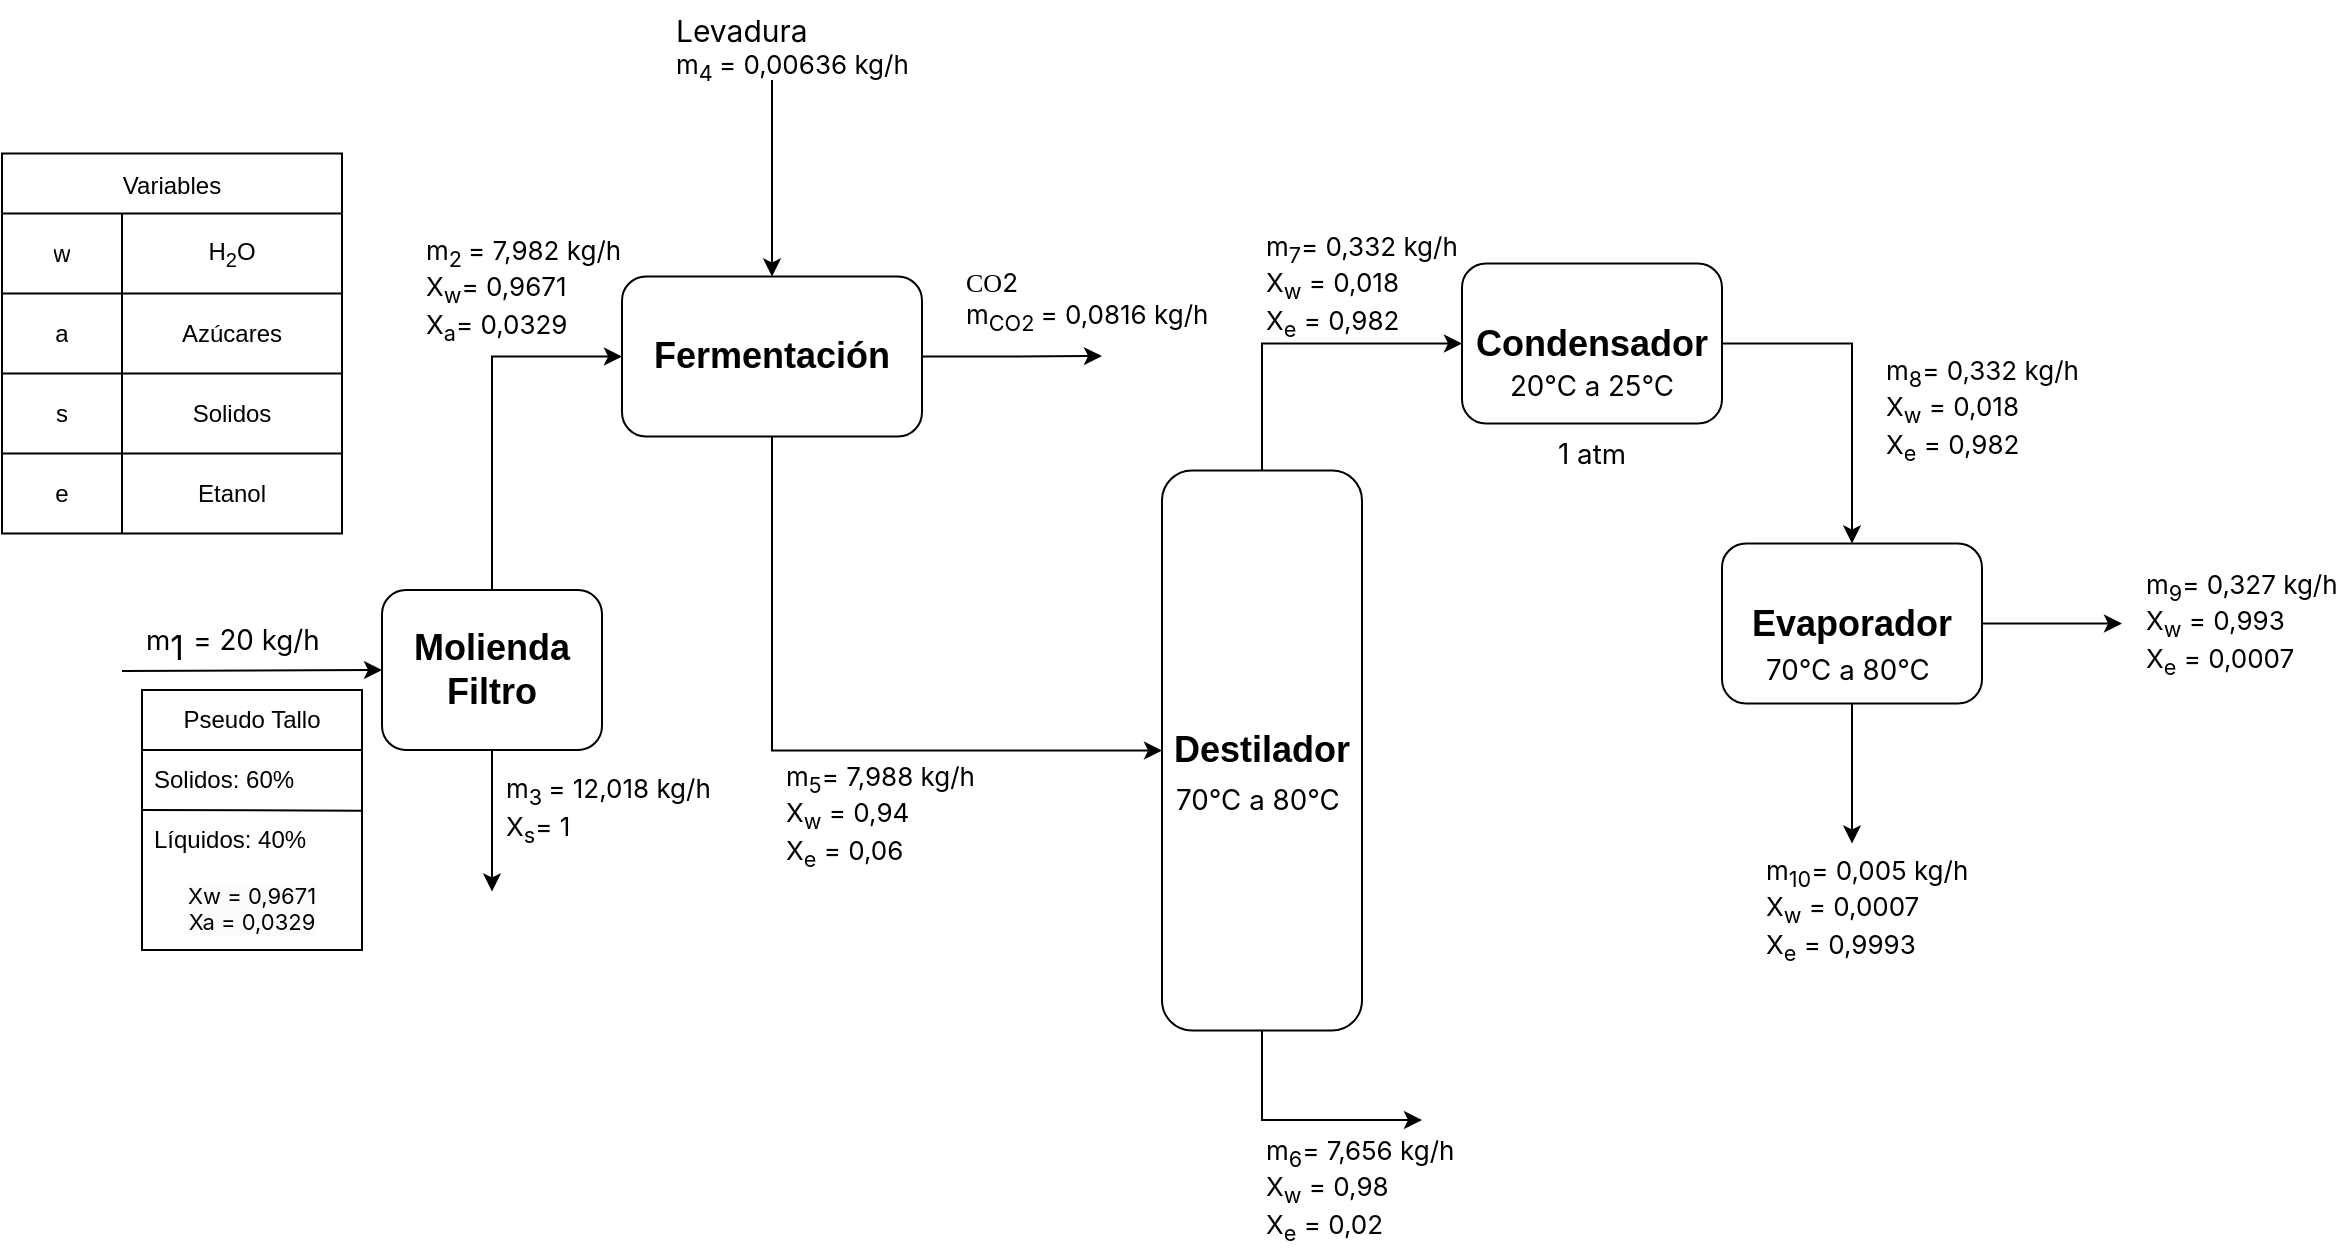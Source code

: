 <mxfile version="22.1.21" type="github">
  <diagram id="C5RBs43oDa-KdzZeNtuy" name="Page-1">
    <mxGraphModel dx="2487" dy="659" grid="1" gridSize="10" guides="1" tooltips="1" connect="1" arrows="1" fold="1" page="1" pageScale="1" pageWidth="1169" pageHeight="827" background="none" math="0" shadow="0">
      <root>
        <mxCell id="WIyWlLk6GJQsqaUBKTNV-0" />
        <mxCell id="WIyWlLk6GJQsqaUBKTNV-1" parent="WIyWlLk6GJQsqaUBKTNV-0" />
        <mxCell id="kc2aSsI8_Fk6eoUfhXqJ-1" value="&lt;h2&gt;Molienda Filtro&lt;/h2&gt;" style="rounded=1;whiteSpace=wrap;html=1;" parent="WIyWlLk6GJQsqaUBKTNV-1" vertex="1">
          <mxGeometry x="-450" y="785" width="110" height="80" as="geometry" />
        </mxCell>
        <mxCell id="kc2aSsI8_Fk6eoUfhXqJ-5" value="" style="endArrow=classic;html=1;rounded=1;entryX=0;entryY=0.5;entryDx=0;entryDy=0;" parent="WIyWlLk6GJQsqaUBKTNV-1" target="kc2aSsI8_Fk6eoUfhXqJ-1" edge="1">
          <mxGeometry width="50" height="50" relative="1" as="geometry">
            <mxPoint x="-580" y="825.5" as="sourcePoint" />
            <mxPoint x="-430" y="815" as="targetPoint" />
          </mxGeometry>
        </mxCell>
        <mxCell id="kc2aSsI8_Fk6eoUfhXqJ-6" value="&lt;div style=&quot;&quot;&gt;&lt;font data-font-src=&quot;https://fonts.googleapis.com/css?family=Inter&quot; face=&quot;Inter&quot;&gt;&lt;span style=&quot;font-size: 13.889px; background-color: initial;&quot;&gt;m&lt;/span&gt;&lt;sub style=&quot;background-color: initial;&quot;&gt;1&amp;nbsp;&lt;/sub&gt;&lt;span style=&quot;font-size: 13.889px; background-color: initial;&quot;&gt;= 20 kg/h&lt;/span&gt;&lt;/font&gt;&lt;/div&gt;" style="text;html=1;strokeColor=none;fillColor=none;align=left;verticalAlign=middle;whiteSpace=wrap;rounded=1;fontSize=20;fontFamily=Architects Daughter;" parent="WIyWlLk6GJQsqaUBKTNV-1" vertex="1">
          <mxGeometry x="-570" y="790" width="120" height="37" as="geometry" />
        </mxCell>
        <mxCell id="xLHj4A0R8umowQJ4PUIH-7" value="" style="edgeStyle=orthogonalEdgeStyle;rounded=0;orthogonalLoop=1;jettySize=auto;html=1;entryX=0;entryY=0.5;entryDx=0;entryDy=0;exitX=0.5;exitY=1;exitDx=0;exitDy=0;" parent="WIyWlLk6GJQsqaUBKTNV-1" source="ZBG1v9317UTrwhxWU_h0-0" target="xLHj4A0R8umowQJ4PUIH-6" edge="1">
          <mxGeometry relative="1" as="geometry" />
        </mxCell>
        <mxCell id="Yr2vvUQekMgVBUfGt3Eg-1" style="edgeStyle=orthogonalEdgeStyle;rounded=0;orthogonalLoop=1;jettySize=auto;html=1;" edge="1" parent="WIyWlLk6GJQsqaUBKTNV-1" source="ZBG1v9317UTrwhxWU_h0-0">
          <mxGeometry relative="1" as="geometry">
            <mxPoint x="-90" y="668" as="targetPoint" />
          </mxGeometry>
        </mxCell>
        <mxCell id="ZBG1v9317UTrwhxWU_h0-0" value="&lt;h2&gt;Fermentación&lt;/h2&gt;" style="whiteSpace=wrap;html=1;rounded=1;" parent="WIyWlLk6GJQsqaUBKTNV-1" vertex="1">
          <mxGeometry x="-330" y="628.25" width="150" height="80" as="geometry" />
        </mxCell>
        <mxCell id="xLHj4A0R8umowQJ4PUIH-0" value="" style="edgeStyle=orthogonalEdgeStyle;rounded=0;orthogonalLoop=1;jettySize=auto;html=1;entryX=0;entryY=0.5;entryDx=0;entryDy=0;exitX=0.5;exitY=0;exitDx=0;exitDy=0;" parent="WIyWlLk6GJQsqaUBKTNV-1" source="kc2aSsI8_Fk6eoUfhXqJ-1" target="ZBG1v9317UTrwhxWU_h0-0" edge="1">
          <mxGeometry relative="1" as="geometry">
            <mxPoint x="-310" y="825" as="sourcePoint" />
            <mxPoint x="-235" y="825.765" as="targetPoint" />
          </mxGeometry>
        </mxCell>
        <mxCell id="xLHj4A0R8umowQJ4PUIH-9" value="" style="edgeStyle=orthogonalEdgeStyle;rounded=0;orthogonalLoop=1;jettySize=auto;html=1;exitX=0.5;exitY=0;exitDx=0;exitDy=0;entryX=0;entryY=0.5;entryDx=0;entryDy=0;" parent="WIyWlLk6GJQsqaUBKTNV-1" source="xLHj4A0R8umowQJ4PUIH-6" target="xLHj4A0R8umowQJ4PUIH-8" edge="1">
          <mxGeometry relative="1" as="geometry" />
        </mxCell>
        <mxCell id="xLHj4A0R8umowQJ4PUIH-6" value="&lt;h2&gt;Destilador&lt;/h2&gt;" style="whiteSpace=wrap;html=1;rounded=1;" parent="WIyWlLk6GJQsqaUBKTNV-1" vertex="1">
          <mxGeometry x="-60" y="725.25" width="100" height="280" as="geometry" />
        </mxCell>
        <mxCell id="xLHj4A0R8umowQJ4PUIH-15" value="" style="edgeStyle=orthogonalEdgeStyle;rounded=0;orthogonalLoop=1;jettySize=auto;html=1;exitX=1;exitY=0.5;exitDx=0;exitDy=0;entryX=0.5;entryY=0;entryDx=0;entryDy=0;" parent="WIyWlLk6GJQsqaUBKTNV-1" source="xLHj4A0R8umowQJ4PUIH-8" target="xLHj4A0R8umowQJ4PUIH-14" edge="1">
          <mxGeometry relative="1" as="geometry" />
        </mxCell>
        <mxCell id="xLHj4A0R8umowQJ4PUIH-8" value="&lt;h2&gt;Condensador&lt;/h2&gt;" style="whiteSpace=wrap;html=1;rounded=1;" parent="WIyWlLk6GJQsqaUBKTNV-1" vertex="1">
          <mxGeometry x="90" y="621.75" width="130" height="80" as="geometry" />
        </mxCell>
        <mxCell id="xLHj4A0R8umowQJ4PUIH-13" value="" style="endArrow=classic;html=1;rounded=0;exitX=0.5;exitY=1;exitDx=0;exitDy=0;" parent="WIyWlLk6GJQsqaUBKTNV-1" source="xLHj4A0R8umowQJ4PUIH-6" edge="1">
          <mxGeometry width="50" height="50" relative="1" as="geometry">
            <mxPoint x="155" y="1020" as="sourcePoint" />
            <mxPoint x="70" y="1050" as="targetPoint" />
            <Array as="points">
              <mxPoint x="-10" y="1050" />
            </Array>
          </mxGeometry>
        </mxCell>
        <mxCell id="xLHj4A0R8umowQJ4PUIH-14" value="&lt;h2&gt;Evaporador&lt;/h2&gt;" style="whiteSpace=wrap;html=1;rounded=1;" parent="WIyWlLk6GJQsqaUBKTNV-1" vertex="1">
          <mxGeometry x="220" y="761.75" width="130" height="80" as="geometry" />
        </mxCell>
        <mxCell id="xLHj4A0R8umowQJ4PUIH-18" value="" style="endArrow=classic;html=1;rounded=0;" parent="WIyWlLk6GJQsqaUBKTNV-1" source="xLHj4A0R8umowQJ4PUIH-14" edge="1">
          <mxGeometry width="50" height="50" relative="1" as="geometry">
            <mxPoint x="360" y="851.75" as="sourcePoint" />
            <mxPoint x="420" y="801.75" as="targetPoint" />
          </mxGeometry>
        </mxCell>
        <mxCell id="xLHj4A0R8umowQJ4PUIH-19" value="" style="endArrow=classic;html=1;rounded=0;" parent="WIyWlLk6GJQsqaUBKTNV-1" source="xLHj4A0R8umowQJ4PUIH-14" edge="1">
          <mxGeometry width="50" height="50" relative="1" as="geometry">
            <mxPoint x="290" y="891.75" as="sourcePoint" />
            <mxPoint x="285" y="911.75" as="targetPoint" />
          </mxGeometry>
        </mxCell>
        <mxCell id="xLHj4A0R8umowQJ4PUIH-20" value="" style="endArrow=classic;html=1;rounded=0;" parent="WIyWlLk6GJQsqaUBKTNV-1" source="kc2aSsI8_Fk6eoUfhXqJ-1" edge="1">
          <mxGeometry width="50" height="50" relative="1" as="geometry">
            <mxPoint x="-395" y="915" as="sourcePoint" />
            <mxPoint x="-395" y="935.711" as="targetPoint" />
          </mxGeometry>
        </mxCell>
        <mxCell id="xLHj4A0R8umowQJ4PUIH-21" value="&lt;div style=&quot;&quot;&gt;&lt;span style=&quot;font-size: 13.889px; font-family: Inter; background-color: initial;&quot;&gt;70°C a 80°C&lt;/span&gt;&lt;br&gt;&lt;/div&gt;" style="text;html=1;strokeColor=none;fillColor=none;align=left;verticalAlign=middle;whiteSpace=wrap;rounded=1;fontSize=20;fontFamily=Architects Daughter;" parent="WIyWlLk6GJQsqaUBKTNV-1" vertex="1">
          <mxGeometry x="-55" y="873" width="90" height="28.75" as="geometry" />
        </mxCell>
        <mxCell id="xLHj4A0R8umowQJ4PUIH-22" value="&lt;div style=&quot;&quot;&gt;&lt;font face=&quot;Inter&quot;&gt;&lt;span style=&quot;font-size: 13.889px;&quot;&gt;20°C a 25°C&lt;/span&gt;&lt;/font&gt;&lt;/div&gt;" style="text;html=1;strokeColor=none;fillColor=none;align=center;verticalAlign=middle;whiteSpace=wrap;rounded=1;fontSize=20;fontFamily=Architects Daughter;" parent="WIyWlLk6GJQsqaUBKTNV-1" vertex="1">
          <mxGeometry x="110" y="658.25" width="90" height="43.5" as="geometry" />
        </mxCell>
        <mxCell id="xLHj4A0R8umowQJ4PUIH-23" value="&lt;div style=&quot;&quot;&gt;&lt;font face=&quot;Inter&quot;&gt;&lt;span style=&quot;font-size: 13.889px;&quot;&gt;70°C a 80°C&lt;/span&gt;&lt;/font&gt;&lt;/div&gt;" style="text;html=1;strokeColor=none;fillColor=none;align=left;verticalAlign=middle;whiteSpace=wrap;rounded=1;fontSize=20;fontFamily=Architects Daughter;" parent="WIyWlLk6GJQsqaUBKTNV-1" vertex="1">
          <mxGeometry x="240" y="806.75" width="90" height="30" as="geometry" />
        </mxCell>
        <mxCell id="xLHj4A0R8umowQJ4PUIH-24" value="&lt;div style=&quot;&quot;&gt;&lt;font face=&quot;Inter&quot;&gt;&lt;span style=&quot;font-size: 13.889px;&quot;&gt;1 atm&lt;/span&gt;&lt;/font&gt;&lt;/div&gt;" style="text;html=1;strokeColor=none;fillColor=none;align=center;verticalAlign=middle;whiteSpace=wrap;rounded=1;fontSize=20;fontFamily=Architects Daughter;" parent="WIyWlLk6GJQsqaUBKTNV-1" vertex="1">
          <mxGeometry x="110" y="701.75" width="90" height="23.5" as="geometry" />
        </mxCell>
        <mxCell id="iKVPHCvHV1Rb0YSK3V7D-0" value="&lt;div style=&quot;font-size: 13px;&quot;&gt;&lt;font style=&quot;font-size: 13px;&quot; data-font-src=&quot;https://fonts.googleapis.com/css?family=Inter&quot; face=&quot;Inter&quot;&gt;&lt;span style=&quot;background-color: initial;&quot;&gt;m&lt;sub style=&quot;&quot;&gt;3&lt;/sub&gt;&lt;/span&gt;&lt;sub style=&quot;background-color: initial;&quot;&gt;&amp;nbsp;&lt;/sub&gt;&lt;span style=&quot;background-color: initial;&quot;&gt;= 12,018 kg/h&lt;/span&gt;&lt;/font&gt;&lt;/div&gt;&lt;div style=&quot;font-size: 13px;&quot;&gt;&lt;font style=&quot;font-size: 13px;&quot; face=&quot;Inter&quot;&gt;X&lt;sub style=&quot;&quot;&gt;s&lt;/sub&gt;= 1&lt;/font&gt;&lt;/div&gt;" style="text;html=1;strokeColor=none;fillColor=none;align=left;verticalAlign=middle;whiteSpace=wrap;rounded=1;fontSize=20;fontFamily=Architects Daughter;" parent="WIyWlLk6GJQsqaUBKTNV-1" vertex="1">
          <mxGeometry x="-390" y="870" width="110" height="50" as="geometry" />
        </mxCell>
        <mxCell id="iKVPHCvHV1Rb0YSK3V7D-1" value="&lt;div style=&quot;font-size: 13px;&quot;&gt;&lt;font style=&quot;font-size: 13px;&quot; data-font-src=&quot;https://fonts.googleapis.com/css?family=Inter&quot; face=&quot;Inter&quot;&gt;&lt;span style=&quot;background-color: initial;&quot;&gt;m&lt;sub style=&quot;&quot;&gt;2&lt;/sub&gt;&lt;/span&gt;&lt;sub style=&quot;background-color: initial;&quot;&gt;&amp;nbsp;&lt;/sub&gt;&lt;span style=&quot;background-color: initial;&quot;&gt;= 7,982 kg/h&lt;/span&gt;&lt;/font&gt;&lt;/div&gt;&lt;div style=&quot;font-size: 13px;&quot;&gt;&lt;font style=&quot;font-size: 13px;&quot; data-font-src=&quot;https://fonts.googleapis.com/css?family=Inter&quot; face=&quot;Inter&quot;&gt;&lt;div style=&quot;border-color: var(--border-color); font-family: &amp;quot;Architects Daughter&amp;quot;;&quot;&gt;&lt;font style=&quot;border-color: var(--border-color); font-size: 13px;&quot; face=&quot;Inter&quot; data-font-src=&quot;https://fonts.googleapis.com/css?family=Inter&quot;&gt;X&lt;span style=&quot;border-color: var(--border-color); background-color: initial;&quot;&gt;&lt;sub&gt;w&lt;/sub&gt;&lt;/span&gt;&lt;span style=&quot;border-color: var(--border-color); background-color: initial;&quot;&gt;= 0,9671&lt;/span&gt;&lt;/font&gt;&lt;/div&gt;&lt;div style=&quot;border-color: var(--border-color); font-family: &amp;quot;Architects Daughter&amp;quot;;&quot;&gt;&lt;font style=&quot;border-color: var(--border-color); font-size: 13px;&quot; face=&quot;Inter&quot; data-font-src=&quot;https://fonts.googleapis.com/css?family=Inter&quot;&gt;&lt;span style=&quot;border-color: var(--border-color); background-color: initial;&quot;&gt;X&lt;/span&gt;&lt;span style=&quot;border-color: var(--border-color); background-color: initial;&quot;&gt;&lt;sub&gt;a&lt;/sub&gt;= 0,0329&lt;/span&gt;&lt;/font&gt;&lt;/div&gt;&lt;/font&gt;&lt;/div&gt;" style="text;html=1;strokeColor=none;fillColor=none;align=left;verticalAlign=middle;whiteSpace=wrap;rounded=1;fontSize=20;fontFamily=Architects Daughter;" parent="WIyWlLk6GJQsqaUBKTNV-1" vertex="1">
          <mxGeometry x="-430" y="610" width="110" height="50" as="geometry" />
        </mxCell>
        <mxCell id="iKVPHCvHV1Rb0YSK3V7D-4" value="&lt;div style=&quot;font-size: 13px;&quot;&gt;&lt;font style=&quot;font-size: 13px;&quot; data-font-src=&quot;https://fonts.googleapis.com/css?family=Inter&quot; face=&quot;Inter&quot;&gt;&lt;span style=&quot;background-color: initial;&quot;&gt;m&lt;sub&gt;5&lt;/sub&gt;&lt;/span&gt;&lt;span style=&quot;background-color: initial;&quot;&gt;= 7,988 kg/h&lt;/span&gt;&lt;/font&gt;&lt;/div&gt;&lt;div style=&quot;font-size: 13px;&quot;&gt;&lt;font style=&quot;font-size: 13px;&quot; data-font-src=&quot;https://fonts.googleapis.com/css?family=Inter&quot; face=&quot;Inter&quot;&gt;&lt;span style=&quot;background-color: initial;&quot;&gt;X&lt;sub&gt;w&lt;/sub&gt; = 0,94&lt;/span&gt;&lt;/font&gt;&lt;/div&gt;&lt;div style=&quot;font-size: 13px;&quot;&gt;&lt;font style=&quot;font-size: 13px;&quot; data-font-src=&quot;https://fonts.googleapis.com/css?family=Inter&quot; face=&quot;Inter&quot;&gt;&lt;span style=&quot;background-color: initial;&quot;&gt;X&lt;sub&gt;e&lt;/sub&gt; = 0,06&lt;/span&gt;&lt;/font&gt;&lt;/div&gt;" style="text;html=1;strokeColor=none;fillColor=none;align=left;verticalAlign=middle;whiteSpace=wrap;rounded=1;fontSize=20;fontFamily=Architects Daughter;" parent="WIyWlLk6GJQsqaUBKTNV-1" vertex="1">
          <mxGeometry x="-250" y="873" width="100" height="50" as="geometry" />
        </mxCell>
        <mxCell id="iKVPHCvHV1Rb0YSK3V7D-13" value="" style="endArrow=classic;html=1;rounded=0;entryX=0.5;entryY=0;entryDx=0;entryDy=0;" parent="WIyWlLk6GJQsqaUBKTNV-1" target="ZBG1v9317UTrwhxWU_h0-0" edge="1">
          <mxGeometry width="50" height="50" relative="1" as="geometry">
            <mxPoint x="-255" y="530" as="sourcePoint" />
            <mxPoint x="-240" y="590" as="targetPoint" />
          </mxGeometry>
        </mxCell>
        <mxCell id="iKVPHCvHV1Rb0YSK3V7D-14" value="&lt;div style=&quot;font-size: 13px;&quot;&gt;&lt;font style=&quot;font-size: 15px;&quot; data-font-src=&quot;https://fonts.googleapis.com/css?family=Inter&quot; face=&quot;Inter&quot;&gt;&lt;span style=&quot;background-color: initial;&quot;&gt;Levadura&lt;/span&gt;&lt;/font&gt;&lt;/div&gt;&lt;div style=&quot;font-size: 13px;&quot;&gt;&lt;font style=&quot;font-size: 13px;&quot; data-font-src=&quot;https://fonts.googleapis.com/css?family=Inter&quot; face=&quot;Inter&quot;&gt;&lt;span style=&quot;background-color: initial;&quot;&gt;m&lt;sub&gt;4&lt;/sub&gt;&lt;/span&gt;&lt;sub style=&quot;background-color: initial;&quot;&gt;&amp;nbsp;&lt;/sub&gt;&lt;span style=&quot;background-color: initial;&quot;&gt;= 0,00636 kg/h&lt;/span&gt;&lt;/font&gt;&lt;/div&gt;" style="text;html=1;strokeColor=none;fillColor=none;align=left;verticalAlign=middle;whiteSpace=wrap;rounded=1;fontSize=20;fontFamily=Architects Daughter;" parent="WIyWlLk6GJQsqaUBKTNV-1" vertex="1">
          <mxGeometry x="-305" y="490" width="125" height="50" as="geometry" />
        </mxCell>
        <mxCell id="iKVPHCvHV1Rb0YSK3V7D-15" value="Pseudo Tallo" style="swimlane;fontStyle=0;childLayout=stackLayout;horizontal=1;startSize=30;horizontalStack=0;resizeParent=1;resizeParentMax=0;resizeLast=0;collapsible=1;marginBottom=0;whiteSpace=wrap;html=1;" parent="WIyWlLk6GJQsqaUBKTNV-1" vertex="1">
          <mxGeometry x="-570" y="835" width="110" height="130" as="geometry" />
        </mxCell>
        <mxCell id="iKVPHCvHV1Rb0YSK3V7D-16" value="Solidos: 60%" style="text;strokeColor=none;fillColor=none;align=left;verticalAlign=middle;spacingLeft=4;spacingRight=4;overflow=hidden;points=[[0,0.5],[1,0.5]];portConstraint=eastwest;rotatable=0;whiteSpace=wrap;html=1;" parent="iKVPHCvHV1Rb0YSK3V7D-15" vertex="1">
          <mxGeometry y="30" width="110" height="30" as="geometry" />
        </mxCell>
        <mxCell id="iKVPHCvHV1Rb0YSK3V7D-21" value="" style="endArrow=none;html=1;rounded=0;entryX=1;entryY=1;entryDx=0;entryDy=0;" parent="iKVPHCvHV1Rb0YSK3V7D-15" edge="1">
          <mxGeometry width="50" height="50" relative="1" as="geometry">
            <mxPoint y="60.0" as="sourcePoint" />
            <mxPoint x="110" y="60.35" as="targetPoint" />
          </mxGeometry>
        </mxCell>
        <mxCell id="iKVPHCvHV1Rb0YSK3V7D-17" value="Líquidos: 40%" style="text;strokeColor=none;fillColor=none;align=left;verticalAlign=middle;spacingLeft=4;spacingRight=4;overflow=hidden;points=[[0,0.5],[1,0.5]];portConstraint=eastwest;rotatable=0;whiteSpace=wrap;html=1;" parent="iKVPHCvHV1Rb0YSK3V7D-15" vertex="1">
          <mxGeometry y="60" width="110" height="30" as="geometry" />
        </mxCell>
        <mxCell id="iKVPHCvHV1Rb0YSK3V7D-19" value="&lt;div style=&quot;border-color: var(--border-color); color: rgb(0, 0, 0); font-family: &amp;quot;Architects Daughter&amp;quot;; font-style: normal; font-variant-ligatures: normal; font-variant-caps: normal; font-weight: 400; letter-spacing: normal; orphans: 2; text-indent: 0px; text-transform: none; widows: 2; word-spacing: 0px; -webkit-text-stroke-width: 0px; background-color: rgb(251, 251, 251); text-decoration-thickness: initial; text-decoration-style: initial; text-decoration-color: initial; font-size: 11px;&quot;&gt;&lt;font face=&quot;Inter&quot; data-font-src=&quot;https://fonts.googleapis.com/css?family=Inter&quot; style=&quot;border-color: var(--border-color); font-size: 11px;&quot;&gt;&lt;span style=&quot;border-color: var(--border-color); background-color: initial;&quot;&gt;X&lt;/span&gt;&lt;span style=&quot;border-color: var(--border-color); background-color: initial;&quot;&gt;w&lt;/span&gt;&lt;span style=&quot;border-color: var(--border-color); background-color: initial;&quot;&gt;&lt;span&gt;&amp;nbsp;&lt;/span&gt;= 0,9671&lt;/span&gt;&lt;/font&gt;&lt;/div&gt;&lt;div style=&quot;border-color: var(--border-color); color: rgb(0, 0, 0); font-family: &amp;quot;Architects Daughter&amp;quot;; font-style: normal; font-variant-ligatures: normal; font-variant-caps: normal; font-weight: 400; letter-spacing: normal; orphans: 2; text-indent: 0px; text-transform: none; widows: 2; word-spacing: 0px; -webkit-text-stroke-width: 0px; background-color: rgb(251, 251, 251); text-decoration-thickness: initial; text-decoration-style: initial; text-decoration-color: initial; font-size: 11px;&quot;&gt;&lt;font face=&quot;Inter&quot; data-font-src=&quot;https://fonts.googleapis.com/css?family=Inter&quot; style=&quot;border-color: var(--border-color); font-size: 11px;&quot;&gt;&lt;span style=&quot;border-color: var(--border-color); background-color: initial;&quot;&gt;X&lt;/span&gt;&lt;span style=&quot;border-color: var(--border-color); background-color: initial;&quot;&gt;a&amp;nbsp;= 0,0329&lt;/span&gt;&lt;/font&gt;&lt;/div&gt;" style="text;whiteSpace=wrap;html=1;align=center;" parent="iKVPHCvHV1Rb0YSK3V7D-15" vertex="1">
          <mxGeometry y="90" width="110" height="40" as="geometry" />
        </mxCell>
        <mxCell id="iKVPHCvHV1Rb0YSK3V7D-32" value="&lt;div style=&quot;font-size: 13px;&quot;&gt;&lt;font style=&quot;font-size: 13px;&quot; data-font-src=&quot;https://fonts.googleapis.com/css?family=Inter&quot; face=&quot;Inter&quot;&gt;&lt;span style=&quot;background-color: initial;&quot;&gt;m&lt;sub&gt;7&lt;/sub&gt;&lt;/span&gt;&lt;span style=&quot;background-color: initial;&quot;&gt;= 0,332 kg/h&lt;/span&gt;&lt;/font&gt;&lt;/div&gt;&lt;div style=&quot;font-size: 13px;&quot;&gt;&lt;font style=&quot;font-size: 13px;&quot; data-font-src=&quot;https://fonts.googleapis.com/css?family=Inter&quot; face=&quot;Inter&quot;&gt;&lt;span style=&quot;background-color: initial;&quot;&gt;X&lt;sub&gt;w&lt;/sub&gt; = 0,018&lt;/span&gt;&lt;/font&gt;&lt;/div&gt;&lt;div style=&quot;font-size: 13px;&quot;&gt;&lt;font style=&quot;font-size: 13px;&quot; data-font-src=&quot;https://fonts.googleapis.com/css?family=Inter&quot; face=&quot;Inter&quot;&gt;&lt;span style=&quot;background-color: initial;&quot;&gt;X&lt;sub&gt;e&lt;/sub&gt; = 0,982&lt;/span&gt;&lt;/font&gt;&lt;/div&gt;" style="text;html=1;strokeColor=none;fillColor=none;align=left;verticalAlign=middle;whiteSpace=wrap;rounded=1;fontSize=20;fontFamily=Architects Daughter;" parent="WIyWlLk6GJQsqaUBKTNV-1" vertex="1">
          <mxGeometry x="-10" y="608.25" width="100" height="50" as="geometry" />
        </mxCell>
        <mxCell id="iKVPHCvHV1Rb0YSK3V7D-33" value="&lt;div style=&quot;font-size: 13px;&quot;&gt;&lt;font style=&quot;font-size: 13px;&quot; data-font-src=&quot;https://fonts.googleapis.com/css?family=Inter&quot; face=&quot;Inter&quot;&gt;&lt;span style=&quot;background-color: initial;&quot;&gt;m&lt;sub&gt;6&lt;/sub&gt;&lt;/span&gt;&lt;span style=&quot;background-color: initial;&quot;&gt;= 7,656 kg/h&lt;/span&gt;&lt;/font&gt;&lt;/div&gt;&lt;div style=&quot;font-size: 13px;&quot;&gt;&lt;font style=&quot;font-size: 13px;&quot; data-font-src=&quot;https://fonts.googleapis.com/css?family=Inter&quot; face=&quot;Inter&quot;&gt;&lt;span style=&quot;background-color: initial;&quot;&gt;X&lt;sub&gt;w&lt;/sub&gt; = 0,98&lt;/span&gt;&lt;/font&gt;&lt;/div&gt;&lt;div style=&quot;font-size: 13px;&quot;&gt;&lt;font style=&quot;font-size: 13px;&quot; data-font-src=&quot;https://fonts.googleapis.com/css?family=Inter&quot; face=&quot;Inter&quot;&gt;&lt;span style=&quot;background-color: initial;&quot;&gt;X&lt;sub&gt;e&lt;/sub&gt; = 0,02&lt;/span&gt;&lt;/font&gt;&lt;/div&gt;" style="text;html=1;strokeColor=none;fillColor=none;align=left;verticalAlign=middle;whiteSpace=wrap;rounded=1;fontSize=20;fontFamily=Architects Daughter;" parent="WIyWlLk6GJQsqaUBKTNV-1" vertex="1">
          <mxGeometry x="-10" y="1060" width="100" height="50" as="geometry" />
        </mxCell>
        <mxCell id="iKVPHCvHV1Rb0YSK3V7D-34" value="&lt;div style=&quot;font-size: 13px;&quot;&gt;&lt;font style=&quot;font-size: 13px;&quot; data-font-src=&quot;https://fonts.googleapis.com/css?family=Inter&quot; face=&quot;Inter&quot;&gt;&lt;span style=&quot;background-color: initial;&quot;&gt;m&lt;sub&gt;8&lt;/sub&gt;&lt;/span&gt;&lt;span style=&quot;background-color: initial;&quot;&gt;= 0,332 kg/h&lt;/span&gt;&lt;/font&gt;&lt;/div&gt;&lt;div style=&quot;font-size: 13px;&quot;&gt;&lt;font style=&quot;font-size: 13px;&quot; data-font-src=&quot;https://fonts.googleapis.com/css?family=Inter&quot; face=&quot;Inter&quot;&gt;&lt;span style=&quot;background-color: initial;&quot;&gt;X&lt;sub&gt;w&lt;/sub&gt; = 0,018&lt;/span&gt;&lt;/font&gt;&lt;/div&gt;&lt;div style=&quot;font-size: 13px;&quot;&gt;&lt;font style=&quot;font-size: 13px;&quot; data-font-src=&quot;https://fonts.googleapis.com/css?family=Inter&quot; face=&quot;Inter&quot;&gt;&lt;span style=&quot;background-color: initial;&quot;&gt;X&lt;sub&gt;e&lt;/sub&gt; = 0,982&lt;/span&gt;&lt;/font&gt;&lt;/div&gt;" style="text;html=1;strokeColor=none;fillColor=none;align=left;verticalAlign=middle;whiteSpace=wrap;rounded=1;fontSize=20;fontFamily=Architects Daughter;" parent="WIyWlLk6GJQsqaUBKTNV-1" vertex="1">
          <mxGeometry x="300" y="670" width="100" height="50" as="geometry" />
        </mxCell>
        <mxCell id="iKVPHCvHV1Rb0YSK3V7D-35" value="&lt;div style=&quot;font-size: 13px;&quot;&gt;&lt;font style=&quot;font-size: 13px;&quot; data-font-src=&quot;https://fonts.googleapis.com/css?family=Inter&quot; face=&quot;Inter&quot;&gt;&lt;span style=&quot;background-color: initial;&quot;&gt;m&lt;sub&gt;9&lt;/sub&gt;&lt;/span&gt;&lt;span style=&quot;background-color: initial;&quot;&gt;= 0,327 kg/h&lt;/span&gt;&lt;/font&gt;&lt;/div&gt;&lt;div style=&quot;font-size: 13px;&quot;&gt;&lt;font style=&quot;font-size: 13px;&quot; data-font-src=&quot;https://fonts.googleapis.com/css?family=Inter&quot; face=&quot;Inter&quot;&gt;&lt;span style=&quot;background-color: initial;&quot;&gt;X&lt;sub&gt;w&lt;/sub&gt; = 0,993&lt;/span&gt;&lt;/font&gt;&lt;/div&gt;&lt;div style=&quot;font-size: 13px;&quot;&gt;&lt;font style=&quot;font-size: 13px;&quot; data-font-src=&quot;https://fonts.googleapis.com/css?family=Inter&quot; face=&quot;Inter&quot;&gt;&lt;span style=&quot;background-color: initial;&quot;&gt;X&lt;sub&gt;e&lt;/sub&gt; = 0,0007&lt;/span&gt;&lt;/font&gt;&lt;/div&gt;" style="text;html=1;strokeColor=none;fillColor=none;align=left;verticalAlign=middle;whiteSpace=wrap;rounded=1;fontSize=20;fontFamily=Architects Daughter;" parent="WIyWlLk6GJQsqaUBKTNV-1" vertex="1">
          <mxGeometry x="430" y="777" width="100" height="50" as="geometry" />
        </mxCell>
        <mxCell id="iKVPHCvHV1Rb0YSK3V7D-36" value="&lt;div style=&quot;font-size: 13px;&quot;&gt;&lt;font style=&quot;font-size: 13px;&quot; data-font-src=&quot;https://fonts.googleapis.com/css?family=Inter&quot; face=&quot;Inter&quot;&gt;&lt;span style=&quot;background-color: initial;&quot;&gt;m&lt;sub&gt;10&lt;/sub&gt;&lt;/span&gt;&lt;span style=&quot;background-color: initial;&quot;&gt;= 0,005 kg/h&lt;/span&gt;&lt;/font&gt;&lt;/div&gt;&lt;div style=&quot;font-size: 13px;&quot;&gt;&lt;font style=&quot;font-size: 13px;&quot; data-font-src=&quot;https://fonts.googleapis.com/css?family=Inter&quot; face=&quot;Inter&quot;&gt;&lt;span style=&quot;background-color: initial;&quot;&gt;X&lt;sub&gt;w&lt;/sub&gt; = 0,0007&lt;/span&gt;&lt;/font&gt;&lt;/div&gt;&lt;div style=&quot;font-size: 13px;&quot;&gt;&lt;font style=&quot;font-size: 13px;&quot; data-font-src=&quot;https://fonts.googleapis.com/css?family=Inter&quot; face=&quot;Inter&quot;&gt;&lt;span style=&quot;background-color: initial;&quot;&gt;X&lt;sub&gt;e&lt;/sub&gt; = 0,9993&lt;/span&gt;&lt;/font&gt;&lt;/div&gt;" style="text;html=1;strokeColor=none;fillColor=none;align=left;verticalAlign=middle;whiteSpace=wrap;rounded=1;fontSize=20;fontFamily=Architects Daughter;" parent="WIyWlLk6GJQsqaUBKTNV-1" vertex="1">
          <mxGeometry x="240" y="920" width="110" height="50" as="geometry" />
        </mxCell>
        <mxCell id="iKVPHCvHV1Rb0YSK3V7D-46" value="Variables" style="shape=table;startSize=30;container=1;collapsible=0;childLayout=tableLayout;" parent="WIyWlLk6GJQsqaUBKTNV-1" vertex="1">
          <mxGeometry x="-640" y="566.75" width="170" height="190" as="geometry" />
        </mxCell>
        <mxCell id="iKVPHCvHV1Rb0YSK3V7D-47" value="" style="shape=tableRow;horizontal=0;startSize=0;swimlaneHead=0;swimlaneBody=0;strokeColor=inherit;top=0;left=0;bottom=0;right=0;collapsible=0;dropTarget=0;fillColor=none;points=[[0,0.5],[1,0.5]];portConstraint=eastwest;" parent="iKVPHCvHV1Rb0YSK3V7D-46" vertex="1">
          <mxGeometry y="30" width="170" height="40" as="geometry" />
        </mxCell>
        <mxCell id="iKVPHCvHV1Rb0YSK3V7D-48" value="w" style="shape=partialRectangle;html=1;whiteSpace=wrap;connectable=0;strokeColor=inherit;overflow=hidden;fillColor=none;top=0;left=0;bottom=0;right=0;pointerEvents=1;" parent="iKVPHCvHV1Rb0YSK3V7D-47" vertex="1">
          <mxGeometry width="60" height="40" as="geometry">
            <mxRectangle width="60" height="40" as="alternateBounds" />
          </mxGeometry>
        </mxCell>
        <mxCell id="iKVPHCvHV1Rb0YSK3V7D-49" value="H&lt;sub&gt;2&lt;/sub&gt;O" style="shape=partialRectangle;html=1;whiteSpace=wrap;connectable=0;strokeColor=inherit;overflow=hidden;fillColor=none;top=0;left=0;bottom=0;right=0;pointerEvents=1;" parent="iKVPHCvHV1Rb0YSK3V7D-47" vertex="1">
          <mxGeometry x="60" width="110" height="40" as="geometry">
            <mxRectangle width="110" height="40" as="alternateBounds" />
          </mxGeometry>
        </mxCell>
        <mxCell id="iKVPHCvHV1Rb0YSK3V7D-50" value="" style="shape=tableRow;horizontal=0;startSize=0;swimlaneHead=0;swimlaneBody=0;strokeColor=inherit;top=0;left=0;bottom=0;right=0;collapsible=0;dropTarget=0;fillColor=none;points=[[0,0.5],[1,0.5]];portConstraint=eastwest;" parent="iKVPHCvHV1Rb0YSK3V7D-46" vertex="1">
          <mxGeometry y="70" width="170" height="40" as="geometry" />
        </mxCell>
        <mxCell id="iKVPHCvHV1Rb0YSK3V7D-51" value="a" style="shape=partialRectangle;html=1;whiteSpace=wrap;connectable=0;strokeColor=inherit;overflow=hidden;fillColor=none;top=0;left=0;bottom=0;right=0;pointerEvents=1;" parent="iKVPHCvHV1Rb0YSK3V7D-50" vertex="1">
          <mxGeometry width="60" height="40" as="geometry">
            <mxRectangle width="60" height="40" as="alternateBounds" />
          </mxGeometry>
        </mxCell>
        <mxCell id="iKVPHCvHV1Rb0YSK3V7D-52" value="Azúcares" style="shape=partialRectangle;html=1;whiteSpace=wrap;connectable=0;strokeColor=inherit;overflow=hidden;fillColor=none;top=0;left=0;bottom=0;right=0;pointerEvents=1;" parent="iKVPHCvHV1Rb0YSK3V7D-50" vertex="1">
          <mxGeometry x="60" width="110" height="40" as="geometry">
            <mxRectangle width="110" height="40" as="alternateBounds" />
          </mxGeometry>
        </mxCell>
        <mxCell id="iKVPHCvHV1Rb0YSK3V7D-53" value="" style="shape=tableRow;horizontal=0;startSize=0;swimlaneHead=0;swimlaneBody=0;strokeColor=inherit;top=0;left=0;bottom=0;right=0;collapsible=0;dropTarget=0;fillColor=none;points=[[0,0.5],[1,0.5]];portConstraint=eastwest;" parent="iKVPHCvHV1Rb0YSK3V7D-46" vertex="1">
          <mxGeometry y="110" width="170" height="40" as="geometry" />
        </mxCell>
        <mxCell id="iKVPHCvHV1Rb0YSK3V7D-54" value="s" style="shape=partialRectangle;html=1;whiteSpace=wrap;connectable=0;strokeColor=inherit;overflow=hidden;fillColor=none;top=0;left=0;bottom=0;right=0;pointerEvents=1;" parent="iKVPHCvHV1Rb0YSK3V7D-53" vertex="1">
          <mxGeometry width="60" height="40" as="geometry">
            <mxRectangle width="60" height="40" as="alternateBounds" />
          </mxGeometry>
        </mxCell>
        <mxCell id="iKVPHCvHV1Rb0YSK3V7D-55" value="Solidos" style="shape=partialRectangle;html=1;whiteSpace=wrap;connectable=0;strokeColor=inherit;overflow=hidden;fillColor=none;top=0;left=0;bottom=0;right=0;pointerEvents=1;" parent="iKVPHCvHV1Rb0YSK3V7D-53" vertex="1">
          <mxGeometry x="60" width="110" height="40" as="geometry">
            <mxRectangle width="110" height="40" as="alternateBounds" />
          </mxGeometry>
        </mxCell>
        <mxCell id="iKVPHCvHV1Rb0YSK3V7D-56" value="" style="shape=tableRow;horizontal=0;startSize=0;swimlaneHead=0;swimlaneBody=0;strokeColor=inherit;top=0;left=0;bottom=0;right=0;collapsible=0;dropTarget=0;fillColor=none;points=[[0,0.5],[1,0.5]];portConstraint=eastwest;" parent="iKVPHCvHV1Rb0YSK3V7D-46" vertex="1">
          <mxGeometry y="150" width="170" height="40" as="geometry" />
        </mxCell>
        <mxCell id="iKVPHCvHV1Rb0YSK3V7D-57" value="e" style="shape=partialRectangle;html=1;whiteSpace=wrap;connectable=0;strokeColor=inherit;overflow=hidden;fillColor=none;top=0;left=0;bottom=0;right=0;pointerEvents=1;" parent="iKVPHCvHV1Rb0YSK3V7D-56" vertex="1">
          <mxGeometry width="60" height="40" as="geometry">
            <mxRectangle width="60" height="40" as="alternateBounds" />
          </mxGeometry>
        </mxCell>
        <mxCell id="iKVPHCvHV1Rb0YSK3V7D-58" value="Etanol" style="shape=partialRectangle;html=1;whiteSpace=wrap;connectable=0;strokeColor=inherit;overflow=hidden;fillColor=none;top=0;left=0;bottom=0;right=0;pointerEvents=1;" parent="iKVPHCvHV1Rb0YSK3V7D-56" vertex="1">
          <mxGeometry x="60" width="110" height="40" as="geometry">
            <mxRectangle width="110" height="40" as="alternateBounds" />
          </mxGeometry>
        </mxCell>
        <mxCell id="Yr2vvUQekMgVBUfGt3Eg-2" value="&lt;div style=&quot;&quot;&gt;&lt;sub style=&quot;border-color: var(--border-color); font-size: 13px;&quot;&gt;CO&lt;/sub&gt;&lt;sub style=&quot;font-size: 13px; border-color: var(--border-color); font-family: Inter;&quot;&gt;2&lt;/sub&gt;&lt;br&gt;&lt;/div&gt;&lt;div style=&quot;font-size: 13px;&quot;&gt;&lt;font style=&quot;font-size: 13px;&quot; data-font-src=&quot;https://fonts.googleapis.com/css?family=Inter&quot; face=&quot;Inter&quot;&gt;&lt;span style=&quot;background-color: initial;&quot;&gt;m&lt;sub&gt;CO2&lt;/sub&gt;&lt;/span&gt;&lt;sub style=&quot;background-color: initial;&quot;&gt;&amp;nbsp;&lt;/sub&gt;&lt;span style=&quot;background-color: initial;&quot;&gt;= 0,0816 kg/h&lt;/span&gt;&lt;/font&gt;&lt;/div&gt;" style="text;html=1;strokeColor=none;fillColor=none;align=left;verticalAlign=middle;whiteSpace=wrap;rounded=1;fontSize=20;fontFamily=Architects Daughter;" vertex="1" parent="WIyWlLk6GJQsqaUBKTNV-1">
          <mxGeometry x="-160" y="610" width="125" height="50" as="geometry" />
        </mxCell>
      </root>
    </mxGraphModel>
  </diagram>
</mxfile>
